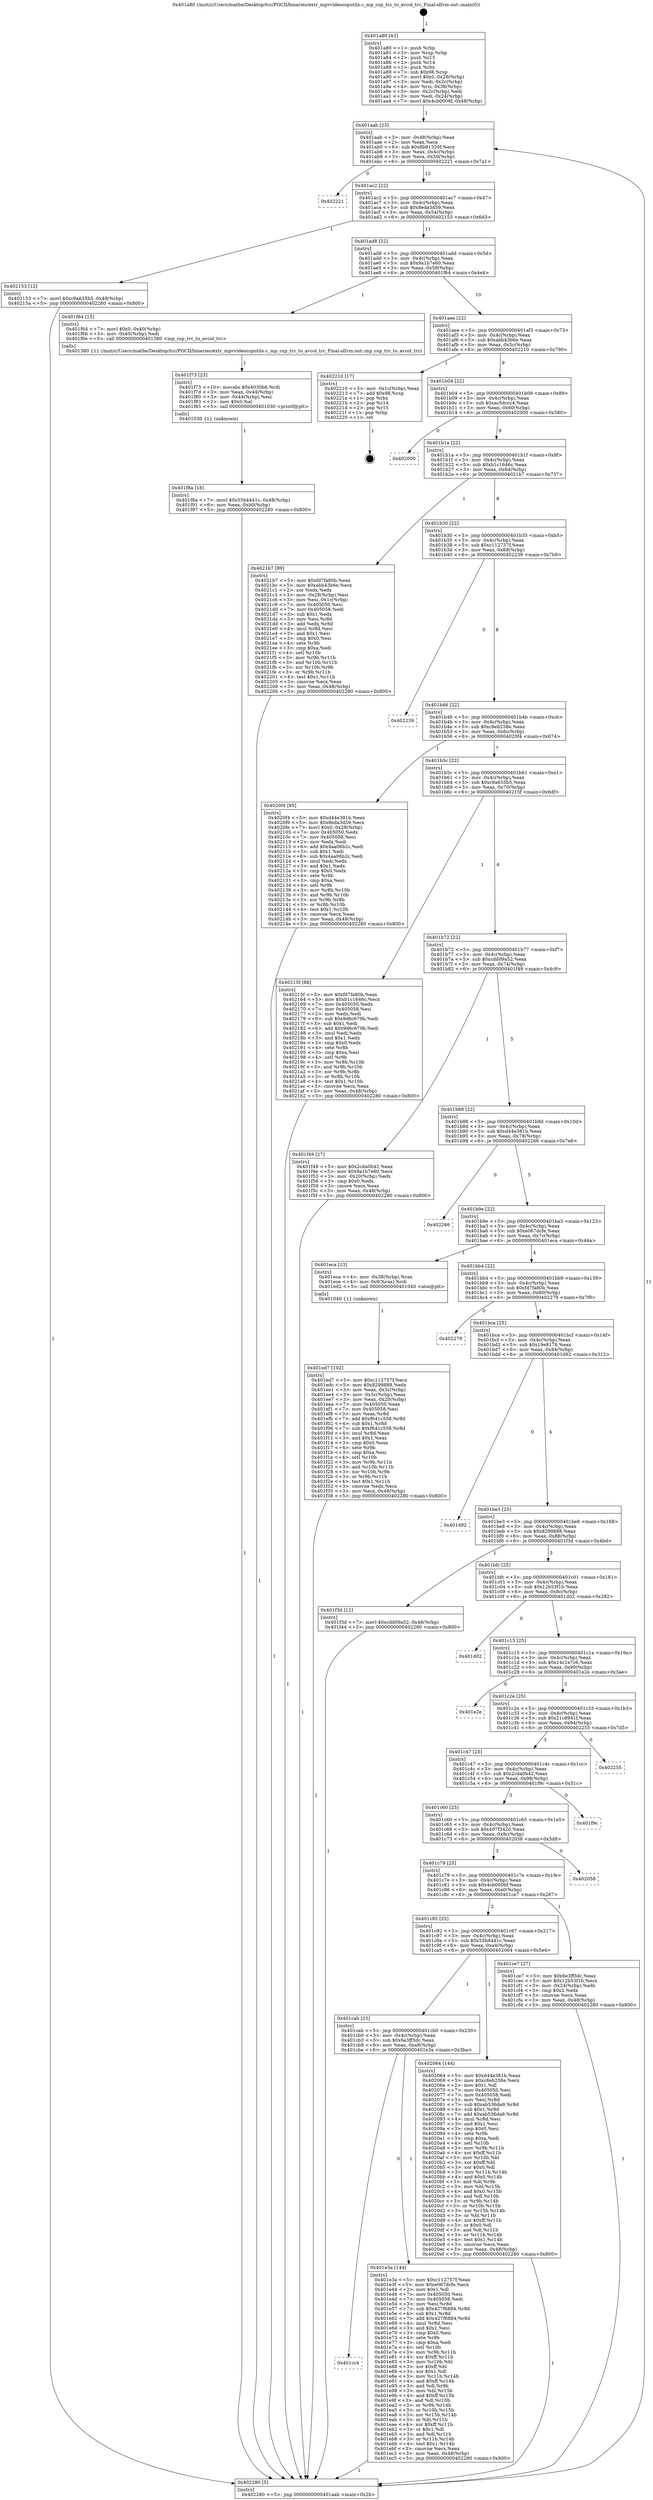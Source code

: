 digraph "0x401a80" {
  label = "0x401a80 (/mnt/c/Users/mathe/Desktop/tcc/POCII/binaries/extr_mpvvideocsputils.c_mp_csp_trc_to_avcol_trc_Final-ollvm.out::main(0))"
  labelloc = "t"
  node[shape=record]

  Entry [label="",width=0.3,height=0.3,shape=circle,fillcolor=black,style=filled]
  "0x401aab" [label="{
     0x401aab [23]\l
     | [instrs]\l
     &nbsp;&nbsp;0x401aab \<+3\>: mov -0x48(%rbp),%eax\l
     &nbsp;&nbsp;0x401aae \<+2\>: mov %eax,%ecx\l
     &nbsp;&nbsp;0x401ab0 \<+6\>: sub $0x8b91320f,%ecx\l
     &nbsp;&nbsp;0x401ab6 \<+3\>: mov %eax,-0x4c(%rbp)\l
     &nbsp;&nbsp;0x401ab9 \<+3\>: mov %ecx,-0x50(%rbp)\l
     &nbsp;&nbsp;0x401abc \<+6\>: je 0000000000402221 \<main+0x7a1\>\l
  }"]
  "0x402221" [label="{
     0x402221\l
  }", style=dashed]
  "0x401ac2" [label="{
     0x401ac2 [22]\l
     | [instrs]\l
     &nbsp;&nbsp;0x401ac2 \<+5\>: jmp 0000000000401ac7 \<main+0x47\>\l
     &nbsp;&nbsp;0x401ac7 \<+3\>: mov -0x4c(%rbp),%eax\l
     &nbsp;&nbsp;0x401aca \<+5\>: sub $0x8eda3d59,%eax\l
     &nbsp;&nbsp;0x401acf \<+3\>: mov %eax,-0x54(%rbp)\l
     &nbsp;&nbsp;0x401ad2 \<+6\>: je 0000000000402153 \<main+0x6d3\>\l
  }"]
  Exit [label="",width=0.3,height=0.3,shape=circle,fillcolor=black,style=filled,peripheries=2]
  "0x402153" [label="{
     0x402153 [12]\l
     | [instrs]\l
     &nbsp;&nbsp;0x402153 \<+7\>: movl $0xc9a635b5,-0x48(%rbp)\l
     &nbsp;&nbsp;0x40215a \<+5\>: jmp 0000000000402280 \<main+0x800\>\l
  }"]
  "0x401ad8" [label="{
     0x401ad8 [22]\l
     | [instrs]\l
     &nbsp;&nbsp;0x401ad8 \<+5\>: jmp 0000000000401add \<main+0x5d\>\l
     &nbsp;&nbsp;0x401add \<+3\>: mov -0x4c(%rbp),%eax\l
     &nbsp;&nbsp;0x401ae0 \<+5\>: sub $0x9a1b7e60,%eax\l
     &nbsp;&nbsp;0x401ae5 \<+3\>: mov %eax,-0x58(%rbp)\l
     &nbsp;&nbsp;0x401ae8 \<+6\>: je 0000000000401f64 \<main+0x4e4\>\l
  }"]
  "0x401f8a" [label="{
     0x401f8a [18]\l
     | [instrs]\l
     &nbsp;&nbsp;0x401f8a \<+7\>: movl $0x55b4441c,-0x48(%rbp)\l
     &nbsp;&nbsp;0x401f91 \<+6\>: mov %eax,-0xb0(%rbp)\l
     &nbsp;&nbsp;0x401f97 \<+5\>: jmp 0000000000402280 \<main+0x800\>\l
  }"]
  "0x401f64" [label="{
     0x401f64 [15]\l
     | [instrs]\l
     &nbsp;&nbsp;0x401f64 \<+7\>: movl $0x0,-0x40(%rbp)\l
     &nbsp;&nbsp;0x401f6b \<+3\>: mov -0x40(%rbp),%edi\l
     &nbsp;&nbsp;0x401f6e \<+5\>: call 0000000000401380 \<mp_csp_trc_to_avcol_trc\>\l
     | [calls]\l
     &nbsp;&nbsp;0x401380 \{1\} (/mnt/c/Users/mathe/Desktop/tcc/POCII/binaries/extr_mpvvideocsputils.c_mp_csp_trc_to_avcol_trc_Final-ollvm.out::mp_csp_trc_to_avcol_trc)\l
  }"]
  "0x401aee" [label="{
     0x401aee [22]\l
     | [instrs]\l
     &nbsp;&nbsp;0x401aee \<+5\>: jmp 0000000000401af3 \<main+0x73\>\l
     &nbsp;&nbsp;0x401af3 \<+3\>: mov -0x4c(%rbp),%eax\l
     &nbsp;&nbsp;0x401af6 \<+5\>: sub $0xabb43b6e,%eax\l
     &nbsp;&nbsp;0x401afb \<+3\>: mov %eax,-0x5c(%rbp)\l
     &nbsp;&nbsp;0x401afe \<+6\>: je 0000000000402210 \<main+0x790\>\l
  }"]
  "0x401f73" [label="{
     0x401f73 [23]\l
     | [instrs]\l
     &nbsp;&nbsp;0x401f73 \<+10\>: movabs $0x4030b6,%rdi\l
     &nbsp;&nbsp;0x401f7d \<+3\>: mov %eax,-0x44(%rbp)\l
     &nbsp;&nbsp;0x401f80 \<+3\>: mov -0x44(%rbp),%esi\l
     &nbsp;&nbsp;0x401f83 \<+2\>: mov $0x0,%al\l
     &nbsp;&nbsp;0x401f85 \<+5\>: call 0000000000401030 \<printf@plt\>\l
     | [calls]\l
     &nbsp;&nbsp;0x401030 \{1\} (unknown)\l
  }"]
  "0x402210" [label="{
     0x402210 [17]\l
     | [instrs]\l
     &nbsp;&nbsp;0x402210 \<+3\>: mov -0x1c(%rbp),%eax\l
     &nbsp;&nbsp;0x402213 \<+7\>: add $0x98,%rsp\l
     &nbsp;&nbsp;0x40221a \<+1\>: pop %rbx\l
     &nbsp;&nbsp;0x40221b \<+2\>: pop %r14\l
     &nbsp;&nbsp;0x40221d \<+2\>: pop %r15\l
     &nbsp;&nbsp;0x40221f \<+1\>: pop %rbp\l
     &nbsp;&nbsp;0x402220 \<+1\>: ret\l
  }"]
  "0x401b04" [label="{
     0x401b04 [22]\l
     | [instrs]\l
     &nbsp;&nbsp;0x401b04 \<+5\>: jmp 0000000000401b09 \<main+0x89\>\l
     &nbsp;&nbsp;0x401b09 \<+3\>: mov -0x4c(%rbp),%eax\l
     &nbsp;&nbsp;0x401b0c \<+5\>: sub $0xac5dccc4,%eax\l
     &nbsp;&nbsp;0x401b11 \<+3\>: mov %eax,-0x60(%rbp)\l
     &nbsp;&nbsp;0x401b14 \<+6\>: je 0000000000402000 \<main+0x580\>\l
  }"]
  "0x401ed7" [label="{
     0x401ed7 [102]\l
     | [instrs]\l
     &nbsp;&nbsp;0x401ed7 \<+5\>: mov $0xc112757f,%ecx\l
     &nbsp;&nbsp;0x401edc \<+5\>: mov $0x8299888,%edx\l
     &nbsp;&nbsp;0x401ee1 \<+3\>: mov %eax,-0x3c(%rbp)\l
     &nbsp;&nbsp;0x401ee4 \<+3\>: mov -0x3c(%rbp),%eax\l
     &nbsp;&nbsp;0x401ee7 \<+3\>: mov %eax,-0x20(%rbp)\l
     &nbsp;&nbsp;0x401eea \<+7\>: mov 0x405050,%eax\l
     &nbsp;&nbsp;0x401ef1 \<+7\>: mov 0x405058,%esi\l
     &nbsp;&nbsp;0x401ef8 \<+3\>: mov %eax,%r8d\l
     &nbsp;&nbsp;0x401efb \<+7\>: add $0xf641c558,%r8d\l
     &nbsp;&nbsp;0x401f02 \<+4\>: sub $0x1,%r8d\l
     &nbsp;&nbsp;0x401f06 \<+7\>: sub $0xf641c558,%r8d\l
     &nbsp;&nbsp;0x401f0d \<+4\>: imul %r8d,%eax\l
     &nbsp;&nbsp;0x401f11 \<+3\>: and $0x1,%eax\l
     &nbsp;&nbsp;0x401f14 \<+3\>: cmp $0x0,%eax\l
     &nbsp;&nbsp;0x401f17 \<+4\>: sete %r9b\l
     &nbsp;&nbsp;0x401f1b \<+3\>: cmp $0xa,%esi\l
     &nbsp;&nbsp;0x401f1e \<+4\>: setl %r10b\l
     &nbsp;&nbsp;0x401f22 \<+3\>: mov %r9b,%r11b\l
     &nbsp;&nbsp;0x401f25 \<+3\>: and %r10b,%r11b\l
     &nbsp;&nbsp;0x401f28 \<+3\>: xor %r10b,%r9b\l
     &nbsp;&nbsp;0x401f2b \<+3\>: or %r9b,%r11b\l
     &nbsp;&nbsp;0x401f2e \<+4\>: test $0x1,%r11b\l
     &nbsp;&nbsp;0x401f32 \<+3\>: cmovne %edx,%ecx\l
     &nbsp;&nbsp;0x401f35 \<+3\>: mov %ecx,-0x48(%rbp)\l
     &nbsp;&nbsp;0x401f38 \<+5\>: jmp 0000000000402280 \<main+0x800\>\l
  }"]
  "0x402000" [label="{
     0x402000\l
  }", style=dashed]
  "0x401b1a" [label="{
     0x401b1a [22]\l
     | [instrs]\l
     &nbsp;&nbsp;0x401b1a \<+5\>: jmp 0000000000401b1f \<main+0x9f\>\l
     &nbsp;&nbsp;0x401b1f \<+3\>: mov -0x4c(%rbp),%eax\l
     &nbsp;&nbsp;0x401b22 \<+5\>: sub $0xb1c1646c,%eax\l
     &nbsp;&nbsp;0x401b27 \<+3\>: mov %eax,-0x64(%rbp)\l
     &nbsp;&nbsp;0x401b2a \<+6\>: je 00000000004021b7 \<main+0x737\>\l
  }"]
  "0x401cc4" [label="{
     0x401cc4\l
  }", style=dashed]
  "0x4021b7" [label="{
     0x4021b7 [89]\l
     | [instrs]\l
     &nbsp;&nbsp;0x4021b7 \<+5\>: mov $0xfd7fa80b,%eax\l
     &nbsp;&nbsp;0x4021bc \<+5\>: mov $0xabb43b6e,%ecx\l
     &nbsp;&nbsp;0x4021c1 \<+2\>: xor %edx,%edx\l
     &nbsp;&nbsp;0x4021c3 \<+3\>: mov -0x28(%rbp),%esi\l
     &nbsp;&nbsp;0x4021c6 \<+3\>: mov %esi,-0x1c(%rbp)\l
     &nbsp;&nbsp;0x4021c9 \<+7\>: mov 0x405050,%esi\l
     &nbsp;&nbsp;0x4021d0 \<+7\>: mov 0x405058,%edi\l
     &nbsp;&nbsp;0x4021d7 \<+3\>: sub $0x1,%edx\l
     &nbsp;&nbsp;0x4021da \<+3\>: mov %esi,%r8d\l
     &nbsp;&nbsp;0x4021dd \<+3\>: add %edx,%r8d\l
     &nbsp;&nbsp;0x4021e0 \<+4\>: imul %r8d,%esi\l
     &nbsp;&nbsp;0x4021e4 \<+3\>: and $0x1,%esi\l
     &nbsp;&nbsp;0x4021e7 \<+3\>: cmp $0x0,%esi\l
     &nbsp;&nbsp;0x4021ea \<+4\>: sete %r9b\l
     &nbsp;&nbsp;0x4021ee \<+3\>: cmp $0xa,%edi\l
     &nbsp;&nbsp;0x4021f1 \<+4\>: setl %r10b\l
     &nbsp;&nbsp;0x4021f5 \<+3\>: mov %r9b,%r11b\l
     &nbsp;&nbsp;0x4021f8 \<+3\>: and %r10b,%r11b\l
     &nbsp;&nbsp;0x4021fb \<+3\>: xor %r10b,%r9b\l
     &nbsp;&nbsp;0x4021fe \<+3\>: or %r9b,%r11b\l
     &nbsp;&nbsp;0x402201 \<+4\>: test $0x1,%r11b\l
     &nbsp;&nbsp;0x402205 \<+3\>: cmovne %ecx,%eax\l
     &nbsp;&nbsp;0x402208 \<+3\>: mov %eax,-0x48(%rbp)\l
     &nbsp;&nbsp;0x40220b \<+5\>: jmp 0000000000402280 \<main+0x800\>\l
  }"]
  "0x401b30" [label="{
     0x401b30 [22]\l
     | [instrs]\l
     &nbsp;&nbsp;0x401b30 \<+5\>: jmp 0000000000401b35 \<main+0xb5\>\l
     &nbsp;&nbsp;0x401b35 \<+3\>: mov -0x4c(%rbp),%eax\l
     &nbsp;&nbsp;0x401b38 \<+5\>: sub $0xc112757f,%eax\l
     &nbsp;&nbsp;0x401b3d \<+3\>: mov %eax,-0x68(%rbp)\l
     &nbsp;&nbsp;0x401b40 \<+6\>: je 0000000000402239 \<main+0x7b9\>\l
  }"]
  "0x401e3a" [label="{
     0x401e3a [144]\l
     | [instrs]\l
     &nbsp;&nbsp;0x401e3a \<+5\>: mov $0xc112757f,%eax\l
     &nbsp;&nbsp;0x401e3f \<+5\>: mov $0xe067dcfe,%ecx\l
     &nbsp;&nbsp;0x401e44 \<+2\>: mov $0x1,%dl\l
     &nbsp;&nbsp;0x401e46 \<+7\>: mov 0x405050,%esi\l
     &nbsp;&nbsp;0x401e4d \<+7\>: mov 0x405058,%edi\l
     &nbsp;&nbsp;0x401e54 \<+3\>: mov %esi,%r8d\l
     &nbsp;&nbsp;0x401e57 \<+7\>: sub $0x427f6884,%r8d\l
     &nbsp;&nbsp;0x401e5e \<+4\>: sub $0x1,%r8d\l
     &nbsp;&nbsp;0x401e62 \<+7\>: add $0x427f6884,%r8d\l
     &nbsp;&nbsp;0x401e69 \<+4\>: imul %r8d,%esi\l
     &nbsp;&nbsp;0x401e6d \<+3\>: and $0x1,%esi\l
     &nbsp;&nbsp;0x401e70 \<+3\>: cmp $0x0,%esi\l
     &nbsp;&nbsp;0x401e73 \<+4\>: sete %r9b\l
     &nbsp;&nbsp;0x401e77 \<+3\>: cmp $0xa,%edi\l
     &nbsp;&nbsp;0x401e7a \<+4\>: setl %r10b\l
     &nbsp;&nbsp;0x401e7e \<+3\>: mov %r9b,%r11b\l
     &nbsp;&nbsp;0x401e81 \<+4\>: xor $0xff,%r11b\l
     &nbsp;&nbsp;0x401e85 \<+3\>: mov %r10b,%bl\l
     &nbsp;&nbsp;0x401e88 \<+3\>: xor $0xff,%bl\l
     &nbsp;&nbsp;0x401e8b \<+3\>: xor $0x1,%dl\l
     &nbsp;&nbsp;0x401e8e \<+3\>: mov %r11b,%r14b\l
     &nbsp;&nbsp;0x401e91 \<+4\>: and $0xff,%r14b\l
     &nbsp;&nbsp;0x401e95 \<+3\>: and %dl,%r9b\l
     &nbsp;&nbsp;0x401e98 \<+3\>: mov %bl,%r15b\l
     &nbsp;&nbsp;0x401e9b \<+4\>: and $0xff,%r15b\l
     &nbsp;&nbsp;0x401e9f \<+3\>: and %dl,%r10b\l
     &nbsp;&nbsp;0x401ea2 \<+3\>: or %r9b,%r14b\l
     &nbsp;&nbsp;0x401ea5 \<+3\>: or %r10b,%r15b\l
     &nbsp;&nbsp;0x401ea8 \<+3\>: xor %r15b,%r14b\l
     &nbsp;&nbsp;0x401eab \<+3\>: or %bl,%r11b\l
     &nbsp;&nbsp;0x401eae \<+4\>: xor $0xff,%r11b\l
     &nbsp;&nbsp;0x401eb2 \<+3\>: or $0x1,%dl\l
     &nbsp;&nbsp;0x401eb5 \<+3\>: and %dl,%r11b\l
     &nbsp;&nbsp;0x401eb8 \<+3\>: or %r11b,%r14b\l
     &nbsp;&nbsp;0x401ebb \<+4\>: test $0x1,%r14b\l
     &nbsp;&nbsp;0x401ebf \<+3\>: cmovne %ecx,%eax\l
     &nbsp;&nbsp;0x401ec2 \<+3\>: mov %eax,-0x48(%rbp)\l
     &nbsp;&nbsp;0x401ec5 \<+5\>: jmp 0000000000402280 \<main+0x800\>\l
  }"]
  "0x402239" [label="{
     0x402239\l
  }", style=dashed]
  "0x401b46" [label="{
     0x401b46 [22]\l
     | [instrs]\l
     &nbsp;&nbsp;0x401b46 \<+5\>: jmp 0000000000401b4b \<main+0xcb\>\l
     &nbsp;&nbsp;0x401b4b \<+3\>: mov -0x4c(%rbp),%eax\l
     &nbsp;&nbsp;0x401b4e \<+5\>: sub $0xc8eb258e,%eax\l
     &nbsp;&nbsp;0x401b53 \<+3\>: mov %eax,-0x6c(%rbp)\l
     &nbsp;&nbsp;0x401b56 \<+6\>: je 00000000004020f4 \<main+0x674\>\l
  }"]
  "0x401cab" [label="{
     0x401cab [25]\l
     | [instrs]\l
     &nbsp;&nbsp;0x401cab \<+5\>: jmp 0000000000401cb0 \<main+0x230\>\l
     &nbsp;&nbsp;0x401cb0 \<+3\>: mov -0x4c(%rbp),%eax\l
     &nbsp;&nbsp;0x401cb3 \<+5\>: sub $0x6e3ff3dc,%eax\l
     &nbsp;&nbsp;0x401cb8 \<+6\>: mov %eax,-0xa8(%rbp)\l
     &nbsp;&nbsp;0x401cbe \<+6\>: je 0000000000401e3a \<main+0x3ba\>\l
  }"]
  "0x4020f4" [label="{
     0x4020f4 [95]\l
     | [instrs]\l
     &nbsp;&nbsp;0x4020f4 \<+5\>: mov $0xd44e381b,%eax\l
     &nbsp;&nbsp;0x4020f9 \<+5\>: mov $0x8eda3d59,%ecx\l
     &nbsp;&nbsp;0x4020fe \<+7\>: movl $0x0,-0x28(%rbp)\l
     &nbsp;&nbsp;0x402105 \<+7\>: mov 0x405050,%edx\l
     &nbsp;&nbsp;0x40210c \<+7\>: mov 0x405058,%esi\l
     &nbsp;&nbsp;0x402113 \<+2\>: mov %edx,%edi\l
     &nbsp;&nbsp;0x402115 \<+6\>: add $0x4aa06b2c,%edi\l
     &nbsp;&nbsp;0x40211b \<+3\>: sub $0x1,%edi\l
     &nbsp;&nbsp;0x40211e \<+6\>: sub $0x4aa06b2c,%edi\l
     &nbsp;&nbsp;0x402124 \<+3\>: imul %edi,%edx\l
     &nbsp;&nbsp;0x402127 \<+3\>: and $0x1,%edx\l
     &nbsp;&nbsp;0x40212a \<+3\>: cmp $0x0,%edx\l
     &nbsp;&nbsp;0x40212d \<+4\>: sete %r8b\l
     &nbsp;&nbsp;0x402131 \<+3\>: cmp $0xa,%esi\l
     &nbsp;&nbsp;0x402134 \<+4\>: setl %r9b\l
     &nbsp;&nbsp;0x402138 \<+3\>: mov %r8b,%r10b\l
     &nbsp;&nbsp;0x40213b \<+3\>: and %r9b,%r10b\l
     &nbsp;&nbsp;0x40213e \<+3\>: xor %r9b,%r8b\l
     &nbsp;&nbsp;0x402141 \<+3\>: or %r8b,%r10b\l
     &nbsp;&nbsp;0x402144 \<+4\>: test $0x1,%r10b\l
     &nbsp;&nbsp;0x402148 \<+3\>: cmovne %ecx,%eax\l
     &nbsp;&nbsp;0x40214b \<+3\>: mov %eax,-0x48(%rbp)\l
     &nbsp;&nbsp;0x40214e \<+5\>: jmp 0000000000402280 \<main+0x800\>\l
  }"]
  "0x401b5c" [label="{
     0x401b5c [22]\l
     | [instrs]\l
     &nbsp;&nbsp;0x401b5c \<+5\>: jmp 0000000000401b61 \<main+0xe1\>\l
     &nbsp;&nbsp;0x401b61 \<+3\>: mov -0x4c(%rbp),%eax\l
     &nbsp;&nbsp;0x401b64 \<+5\>: sub $0xc9a635b5,%eax\l
     &nbsp;&nbsp;0x401b69 \<+3\>: mov %eax,-0x70(%rbp)\l
     &nbsp;&nbsp;0x401b6c \<+6\>: je 000000000040215f \<main+0x6df\>\l
  }"]
  "0x402064" [label="{
     0x402064 [144]\l
     | [instrs]\l
     &nbsp;&nbsp;0x402064 \<+5\>: mov $0xd44e381b,%eax\l
     &nbsp;&nbsp;0x402069 \<+5\>: mov $0xc8eb258e,%ecx\l
     &nbsp;&nbsp;0x40206e \<+2\>: mov $0x1,%dl\l
     &nbsp;&nbsp;0x402070 \<+7\>: mov 0x405050,%esi\l
     &nbsp;&nbsp;0x402077 \<+7\>: mov 0x405058,%edi\l
     &nbsp;&nbsp;0x40207e \<+3\>: mov %esi,%r8d\l
     &nbsp;&nbsp;0x402081 \<+7\>: sub $0xab536da9,%r8d\l
     &nbsp;&nbsp;0x402088 \<+4\>: sub $0x1,%r8d\l
     &nbsp;&nbsp;0x40208c \<+7\>: add $0xab536da9,%r8d\l
     &nbsp;&nbsp;0x402093 \<+4\>: imul %r8d,%esi\l
     &nbsp;&nbsp;0x402097 \<+3\>: and $0x1,%esi\l
     &nbsp;&nbsp;0x40209a \<+3\>: cmp $0x0,%esi\l
     &nbsp;&nbsp;0x40209d \<+4\>: sete %r9b\l
     &nbsp;&nbsp;0x4020a1 \<+3\>: cmp $0xa,%edi\l
     &nbsp;&nbsp;0x4020a4 \<+4\>: setl %r10b\l
     &nbsp;&nbsp;0x4020a8 \<+3\>: mov %r9b,%r11b\l
     &nbsp;&nbsp;0x4020ab \<+4\>: xor $0xff,%r11b\l
     &nbsp;&nbsp;0x4020af \<+3\>: mov %r10b,%bl\l
     &nbsp;&nbsp;0x4020b2 \<+3\>: xor $0xff,%bl\l
     &nbsp;&nbsp;0x4020b5 \<+3\>: xor $0x0,%dl\l
     &nbsp;&nbsp;0x4020b8 \<+3\>: mov %r11b,%r14b\l
     &nbsp;&nbsp;0x4020bb \<+4\>: and $0x0,%r14b\l
     &nbsp;&nbsp;0x4020bf \<+3\>: and %dl,%r9b\l
     &nbsp;&nbsp;0x4020c2 \<+3\>: mov %bl,%r15b\l
     &nbsp;&nbsp;0x4020c5 \<+4\>: and $0x0,%r15b\l
     &nbsp;&nbsp;0x4020c9 \<+3\>: and %dl,%r10b\l
     &nbsp;&nbsp;0x4020cc \<+3\>: or %r9b,%r14b\l
     &nbsp;&nbsp;0x4020cf \<+3\>: or %r10b,%r15b\l
     &nbsp;&nbsp;0x4020d2 \<+3\>: xor %r15b,%r14b\l
     &nbsp;&nbsp;0x4020d5 \<+3\>: or %bl,%r11b\l
     &nbsp;&nbsp;0x4020d8 \<+4\>: xor $0xff,%r11b\l
     &nbsp;&nbsp;0x4020dc \<+3\>: or $0x0,%dl\l
     &nbsp;&nbsp;0x4020df \<+3\>: and %dl,%r11b\l
     &nbsp;&nbsp;0x4020e2 \<+3\>: or %r11b,%r14b\l
     &nbsp;&nbsp;0x4020e5 \<+4\>: test $0x1,%r14b\l
     &nbsp;&nbsp;0x4020e9 \<+3\>: cmovne %ecx,%eax\l
     &nbsp;&nbsp;0x4020ec \<+3\>: mov %eax,-0x48(%rbp)\l
     &nbsp;&nbsp;0x4020ef \<+5\>: jmp 0000000000402280 \<main+0x800\>\l
  }"]
  "0x40215f" [label="{
     0x40215f [88]\l
     | [instrs]\l
     &nbsp;&nbsp;0x40215f \<+5\>: mov $0xfd7fa80b,%eax\l
     &nbsp;&nbsp;0x402164 \<+5\>: mov $0xb1c1646c,%ecx\l
     &nbsp;&nbsp;0x402169 \<+7\>: mov 0x405050,%edx\l
     &nbsp;&nbsp;0x402170 \<+7\>: mov 0x405058,%esi\l
     &nbsp;&nbsp;0x402177 \<+2\>: mov %edx,%edi\l
     &nbsp;&nbsp;0x402179 \<+6\>: sub $0x9d6c679b,%edi\l
     &nbsp;&nbsp;0x40217f \<+3\>: sub $0x1,%edi\l
     &nbsp;&nbsp;0x402182 \<+6\>: add $0x9d6c679b,%edi\l
     &nbsp;&nbsp;0x402188 \<+3\>: imul %edi,%edx\l
     &nbsp;&nbsp;0x40218b \<+3\>: and $0x1,%edx\l
     &nbsp;&nbsp;0x40218e \<+3\>: cmp $0x0,%edx\l
     &nbsp;&nbsp;0x402191 \<+4\>: sete %r8b\l
     &nbsp;&nbsp;0x402195 \<+3\>: cmp $0xa,%esi\l
     &nbsp;&nbsp;0x402198 \<+4\>: setl %r9b\l
     &nbsp;&nbsp;0x40219c \<+3\>: mov %r8b,%r10b\l
     &nbsp;&nbsp;0x40219f \<+3\>: and %r9b,%r10b\l
     &nbsp;&nbsp;0x4021a2 \<+3\>: xor %r9b,%r8b\l
     &nbsp;&nbsp;0x4021a5 \<+3\>: or %r8b,%r10b\l
     &nbsp;&nbsp;0x4021a8 \<+4\>: test $0x1,%r10b\l
     &nbsp;&nbsp;0x4021ac \<+3\>: cmovne %ecx,%eax\l
     &nbsp;&nbsp;0x4021af \<+3\>: mov %eax,-0x48(%rbp)\l
     &nbsp;&nbsp;0x4021b2 \<+5\>: jmp 0000000000402280 \<main+0x800\>\l
  }"]
  "0x401b72" [label="{
     0x401b72 [22]\l
     | [instrs]\l
     &nbsp;&nbsp;0x401b72 \<+5\>: jmp 0000000000401b77 \<main+0xf7\>\l
     &nbsp;&nbsp;0x401b77 \<+3\>: mov -0x4c(%rbp),%eax\l
     &nbsp;&nbsp;0x401b7a \<+5\>: sub $0xcdd09a52,%eax\l
     &nbsp;&nbsp;0x401b7f \<+3\>: mov %eax,-0x74(%rbp)\l
     &nbsp;&nbsp;0x401b82 \<+6\>: je 0000000000401f49 \<main+0x4c9\>\l
  }"]
  "0x401a80" [label="{
     0x401a80 [43]\l
     | [instrs]\l
     &nbsp;&nbsp;0x401a80 \<+1\>: push %rbp\l
     &nbsp;&nbsp;0x401a81 \<+3\>: mov %rsp,%rbp\l
     &nbsp;&nbsp;0x401a84 \<+2\>: push %r15\l
     &nbsp;&nbsp;0x401a86 \<+2\>: push %r14\l
     &nbsp;&nbsp;0x401a88 \<+1\>: push %rbx\l
     &nbsp;&nbsp;0x401a89 \<+7\>: sub $0x98,%rsp\l
     &nbsp;&nbsp;0x401a90 \<+7\>: movl $0x0,-0x28(%rbp)\l
     &nbsp;&nbsp;0x401a97 \<+3\>: mov %edi,-0x2c(%rbp)\l
     &nbsp;&nbsp;0x401a9a \<+4\>: mov %rsi,-0x38(%rbp)\l
     &nbsp;&nbsp;0x401a9e \<+3\>: mov -0x2c(%rbp),%edi\l
     &nbsp;&nbsp;0x401aa1 \<+3\>: mov %edi,-0x24(%rbp)\l
     &nbsp;&nbsp;0x401aa4 \<+7\>: movl $0x4cb0006f,-0x48(%rbp)\l
  }"]
  "0x401f49" [label="{
     0x401f49 [27]\l
     | [instrs]\l
     &nbsp;&nbsp;0x401f49 \<+5\>: mov $0x2cda0b42,%eax\l
     &nbsp;&nbsp;0x401f4e \<+5\>: mov $0x9a1b7e60,%ecx\l
     &nbsp;&nbsp;0x401f53 \<+3\>: mov -0x20(%rbp),%edx\l
     &nbsp;&nbsp;0x401f56 \<+3\>: cmp $0x0,%edx\l
     &nbsp;&nbsp;0x401f59 \<+3\>: cmove %ecx,%eax\l
     &nbsp;&nbsp;0x401f5c \<+3\>: mov %eax,-0x48(%rbp)\l
     &nbsp;&nbsp;0x401f5f \<+5\>: jmp 0000000000402280 \<main+0x800\>\l
  }"]
  "0x401b88" [label="{
     0x401b88 [22]\l
     | [instrs]\l
     &nbsp;&nbsp;0x401b88 \<+5\>: jmp 0000000000401b8d \<main+0x10d\>\l
     &nbsp;&nbsp;0x401b8d \<+3\>: mov -0x4c(%rbp),%eax\l
     &nbsp;&nbsp;0x401b90 \<+5\>: sub $0xd44e381b,%eax\l
     &nbsp;&nbsp;0x401b95 \<+3\>: mov %eax,-0x78(%rbp)\l
     &nbsp;&nbsp;0x401b98 \<+6\>: je 0000000000402266 \<main+0x7e6\>\l
  }"]
  "0x402280" [label="{
     0x402280 [5]\l
     | [instrs]\l
     &nbsp;&nbsp;0x402280 \<+5\>: jmp 0000000000401aab \<main+0x2b\>\l
  }"]
  "0x402266" [label="{
     0x402266\l
  }", style=dashed]
  "0x401b9e" [label="{
     0x401b9e [22]\l
     | [instrs]\l
     &nbsp;&nbsp;0x401b9e \<+5\>: jmp 0000000000401ba3 \<main+0x123\>\l
     &nbsp;&nbsp;0x401ba3 \<+3\>: mov -0x4c(%rbp),%eax\l
     &nbsp;&nbsp;0x401ba6 \<+5\>: sub $0xe067dcfe,%eax\l
     &nbsp;&nbsp;0x401bab \<+3\>: mov %eax,-0x7c(%rbp)\l
     &nbsp;&nbsp;0x401bae \<+6\>: je 0000000000401eca \<main+0x44a\>\l
  }"]
  "0x401c92" [label="{
     0x401c92 [25]\l
     | [instrs]\l
     &nbsp;&nbsp;0x401c92 \<+5\>: jmp 0000000000401c97 \<main+0x217\>\l
     &nbsp;&nbsp;0x401c97 \<+3\>: mov -0x4c(%rbp),%eax\l
     &nbsp;&nbsp;0x401c9a \<+5\>: sub $0x55b4441c,%eax\l
     &nbsp;&nbsp;0x401c9f \<+6\>: mov %eax,-0xa4(%rbp)\l
     &nbsp;&nbsp;0x401ca5 \<+6\>: je 0000000000402064 \<main+0x5e4\>\l
  }"]
  "0x401eca" [label="{
     0x401eca [13]\l
     | [instrs]\l
     &nbsp;&nbsp;0x401eca \<+4\>: mov -0x38(%rbp),%rax\l
     &nbsp;&nbsp;0x401ece \<+4\>: mov 0x8(%rax),%rdi\l
     &nbsp;&nbsp;0x401ed2 \<+5\>: call 0000000000401040 \<atoi@plt\>\l
     | [calls]\l
     &nbsp;&nbsp;0x401040 \{1\} (unknown)\l
  }"]
  "0x401bb4" [label="{
     0x401bb4 [22]\l
     | [instrs]\l
     &nbsp;&nbsp;0x401bb4 \<+5\>: jmp 0000000000401bb9 \<main+0x139\>\l
     &nbsp;&nbsp;0x401bb9 \<+3\>: mov -0x4c(%rbp),%eax\l
     &nbsp;&nbsp;0x401bbc \<+5\>: sub $0xfd7fa80b,%eax\l
     &nbsp;&nbsp;0x401bc1 \<+3\>: mov %eax,-0x80(%rbp)\l
     &nbsp;&nbsp;0x401bc4 \<+6\>: je 0000000000402279 \<main+0x7f9\>\l
  }"]
  "0x401ce7" [label="{
     0x401ce7 [27]\l
     | [instrs]\l
     &nbsp;&nbsp;0x401ce7 \<+5\>: mov $0x6e3ff3dc,%eax\l
     &nbsp;&nbsp;0x401cec \<+5\>: mov $0x12b53f1b,%ecx\l
     &nbsp;&nbsp;0x401cf1 \<+3\>: mov -0x24(%rbp),%edx\l
     &nbsp;&nbsp;0x401cf4 \<+3\>: cmp $0x2,%edx\l
     &nbsp;&nbsp;0x401cf7 \<+3\>: cmovne %ecx,%eax\l
     &nbsp;&nbsp;0x401cfa \<+3\>: mov %eax,-0x48(%rbp)\l
     &nbsp;&nbsp;0x401cfd \<+5\>: jmp 0000000000402280 \<main+0x800\>\l
  }"]
  "0x402279" [label="{
     0x402279\l
  }", style=dashed]
  "0x401bca" [label="{
     0x401bca [25]\l
     | [instrs]\l
     &nbsp;&nbsp;0x401bca \<+5\>: jmp 0000000000401bcf \<main+0x14f\>\l
     &nbsp;&nbsp;0x401bcf \<+3\>: mov -0x4c(%rbp),%eax\l
     &nbsp;&nbsp;0x401bd2 \<+5\>: sub $0x19e8178,%eax\l
     &nbsp;&nbsp;0x401bd7 \<+6\>: mov %eax,-0x84(%rbp)\l
     &nbsp;&nbsp;0x401bdd \<+6\>: je 0000000000401d92 \<main+0x312\>\l
  }"]
  "0x401c79" [label="{
     0x401c79 [25]\l
     | [instrs]\l
     &nbsp;&nbsp;0x401c79 \<+5\>: jmp 0000000000401c7e \<main+0x1fe\>\l
     &nbsp;&nbsp;0x401c7e \<+3\>: mov -0x4c(%rbp),%eax\l
     &nbsp;&nbsp;0x401c81 \<+5\>: sub $0x4cb0006f,%eax\l
     &nbsp;&nbsp;0x401c86 \<+6\>: mov %eax,-0xa0(%rbp)\l
     &nbsp;&nbsp;0x401c8c \<+6\>: je 0000000000401ce7 \<main+0x267\>\l
  }"]
  "0x401d92" [label="{
     0x401d92\l
  }", style=dashed]
  "0x401be3" [label="{
     0x401be3 [25]\l
     | [instrs]\l
     &nbsp;&nbsp;0x401be3 \<+5\>: jmp 0000000000401be8 \<main+0x168\>\l
     &nbsp;&nbsp;0x401be8 \<+3\>: mov -0x4c(%rbp),%eax\l
     &nbsp;&nbsp;0x401beb \<+5\>: sub $0x8299888,%eax\l
     &nbsp;&nbsp;0x401bf0 \<+6\>: mov %eax,-0x88(%rbp)\l
     &nbsp;&nbsp;0x401bf6 \<+6\>: je 0000000000401f3d \<main+0x4bd\>\l
  }"]
  "0x402058" [label="{
     0x402058\l
  }", style=dashed]
  "0x401f3d" [label="{
     0x401f3d [12]\l
     | [instrs]\l
     &nbsp;&nbsp;0x401f3d \<+7\>: movl $0xcdd09a52,-0x48(%rbp)\l
     &nbsp;&nbsp;0x401f44 \<+5\>: jmp 0000000000402280 \<main+0x800\>\l
  }"]
  "0x401bfc" [label="{
     0x401bfc [25]\l
     | [instrs]\l
     &nbsp;&nbsp;0x401bfc \<+5\>: jmp 0000000000401c01 \<main+0x181\>\l
     &nbsp;&nbsp;0x401c01 \<+3\>: mov -0x4c(%rbp),%eax\l
     &nbsp;&nbsp;0x401c04 \<+5\>: sub $0x12b53f1b,%eax\l
     &nbsp;&nbsp;0x401c09 \<+6\>: mov %eax,-0x8c(%rbp)\l
     &nbsp;&nbsp;0x401c0f \<+6\>: je 0000000000401d02 \<main+0x282\>\l
  }"]
  "0x401c60" [label="{
     0x401c60 [25]\l
     | [instrs]\l
     &nbsp;&nbsp;0x401c60 \<+5\>: jmp 0000000000401c65 \<main+0x1e5\>\l
     &nbsp;&nbsp;0x401c65 \<+3\>: mov -0x4c(%rbp),%eax\l
     &nbsp;&nbsp;0x401c68 \<+5\>: sub $0x497f3420,%eax\l
     &nbsp;&nbsp;0x401c6d \<+6\>: mov %eax,-0x9c(%rbp)\l
     &nbsp;&nbsp;0x401c73 \<+6\>: je 0000000000402058 \<main+0x5d8\>\l
  }"]
  "0x401d02" [label="{
     0x401d02\l
  }", style=dashed]
  "0x401c15" [label="{
     0x401c15 [25]\l
     | [instrs]\l
     &nbsp;&nbsp;0x401c15 \<+5\>: jmp 0000000000401c1a \<main+0x19a\>\l
     &nbsp;&nbsp;0x401c1a \<+3\>: mov -0x4c(%rbp),%eax\l
     &nbsp;&nbsp;0x401c1d \<+5\>: sub $0x14c1e7c6,%eax\l
     &nbsp;&nbsp;0x401c22 \<+6\>: mov %eax,-0x90(%rbp)\l
     &nbsp;&nbsp;0x401c28 \<+6\>: je 0000000000401e2e \<main+0x3ae\>\l
  }"]
  "0x401f9c" [label="{
     0x401f9c\l
  }", style=dashed]
  "0x401e2e" [label="{
     0x401e2e\l
  }", style=dashed]
  "0x401c2e" [label="{
     0x401c2e [25]\l
     | [instrs]\l
     &nbsp;&nbsp;0x401c2e \<+5\>: jmp 0000000000401c33 \<main+0x1b3\>\l
     &nbsp;&nbsp;0x401c33 \<+3\>: mov -0x4c(%rbp),%eax\l
     &nbsp;&nbsp;0x401c36 \<+5\>: sub $0x21c8941f,%eax\l
     &nbsp;&nbsp;0x401c3b \<+6\>: mov %eax,-0x94(%rbp)\l
     &nbsp;&nbsp;0x401c41 \<+6\>: je 0000000000402255 \<main+0x7d5\>\l
  }"]
  "0x401c47" [label="{
     0x401c47 [25]\l
     | [instrs]\l
     &nbsp;&nbsp;0x401c47 \<+5\>: jmp 0000000000401c4c \<main+0x1cc\>\l
     &nbsp;&nbsp;0x401c4c \<+3\>: mov -0x4c(%rbp),%eax\l
     &nbsp;&nbsp;0x401c4f \<+5\>: sub $0x2cda0b42,%eax\l
     &nbsp;&nbsp;0x401c54 \<+6\>: mov %eax,-0x98(%rbp)\l
     &nbsp;&nbsp;0x401c5a \<+6\>: je 0000000000401f9c \<main+0x51c\>\l
  }"]
  "0x402255" [label="{
     0x402255\l
  }", style=dashed]
  Entry -> "0x401a80" [label=" 1"]
  "0x401aab" -> "0x402221" [label=" 0"]
  "0x401aab" -> "0x401ac2" [label=" 12"]
  "0x402210" -> Exit [label=" 1"]
  "0x401ac2" -> "0x402153" [label=" 1"]
  "0x401ac2" -> "0x401ad8" [label=" 11"]
  "0x4021b7" -> "0x402280" [label=" 1"]
  "0x401ad8" -> "0x401f64" [label=" 1"]
  "0x401ad8" -> "0x401aee" [label=" 10"]
  "0x40215f" -> "0x402280" [label=" 1"]
  "0x401aee" -> "0x402210" [label=" 1"]
  "0x401aee" -> "0x401b04" [label=" 9"]
  "0x402153" -> "0x402280" [label=" 1"]
  "0x401b04" -> "0x402000" [label=" 0"]
  "0x401b04" -> "0x401b1a" [label=" 9"]
  "0x4020f4" -> "0x402280" [label=" 1"]
  "0x401b1a" -> "0x4021b7" [label=" 1"]
  "0x401b1a" -> "0x401b30" [label=" 8"]
  "0x402064" -> "0x402280" [label=" 1"]
  "0x401b30" -> "0x402239" [label=" 0"]
  "0x401b30" -> "0x401b46" [label=" 8"]
  "0x401f8a" -> "0x402280" [label=" 1"]
  "0x401b46" -> "0x4020f4" [label=" 1"]
  "0x401b46" -> "0x401b5c" [label=" 7"]
  "0x401f64" -> "0x401f73" [label=" 1"]
  "0x401b5c" -> "0x40215f" [label=" 1"]
  "0x401b5c" -> "0x401b72" [label=" 6"]
  "0x401f49" -> "0x402280" [label=" 1"]
  "0x401b72" -> "0x401f49" [label=" 1"]
  "0x401b72" -> "0x401b88" [label=" 5"]
  "0x401ed7" -> "0x402280" [label=" 1"]
  "0x401b88" -> "0x402266" [label=" 0"]
  "0x401b88" -> "0x401b9e" [label=" 5"]
  "0x401eca" -> "0x401ed7" [label=" 1"]
  "0x401b9e" -> "0x401eca" [label=" 1"]
  "0x401b9e" -> "0x401bb4" [label=" 4"]
  "0x401e3a" -> "0x402280" [label=" 1"]
  "0x401bb4" -> "0x402279" [label=" 0"]
  "0x401bb4" -> "0x401bca" [label=" 4"]
  "0x401cab" -> "0x401cc4" [label=" 0"]
  "0x401bca" -> "0x401d92" [label=" 0"]
  "0x401bca" -> "0x401be3" [label=" 4"]
  "0x401f73" -> "0x401f8a" [label=" 1"]
  "0x401be3" -> "0x401f3d" [label=" 1"]
  "0x401be3" -> "0x401bfc" [label=" 3"]
  "0x401c92" -> "0x401cab" [label=" 1"]
  "0x401bfc" -> "0x401d02" [label=" 0"]
  "0x401bfc" -> "0x401c15" [label=" 3"]
  "0x401f3d" -> "0x402280" [label=" 1"]
  "0x401c15" -> "0x401e2e" [label=" 0"]
  "0x401c15" -> "0x401c2e" [label=" 3"]
  "0x402280" -> "0x401aab" [label=" 11"]
  "0x401c2e" -> "0x402255" [label=" 0"]
  "0x401c2e" -> "0x401c47" [label=" 3"]
  "0x401a80" -> "0x401aab" [label=" 1"]
  "0x401c47" -> "0x401f9c" [label=" 0"]
  "0x401c47" -> "0x401c60" [label=" 3"]
  "0x401c92" -> "0x402064" [label=" 1"]
  "0x401c60" -> "0x402058" [label=" 0"]
  "0x401c60" -> "0x401c79" [label=" 3"]
  "0x401cab" -> "0x401e3a" [label=" 1"]
  "0x401c79" -> "0x401ce7" [label=" 1"]
  "0x401c79" -> "0x401c92" [label=" 2"]
  "0x401ce7" -> "0x402280" [label=" 1"]
}
